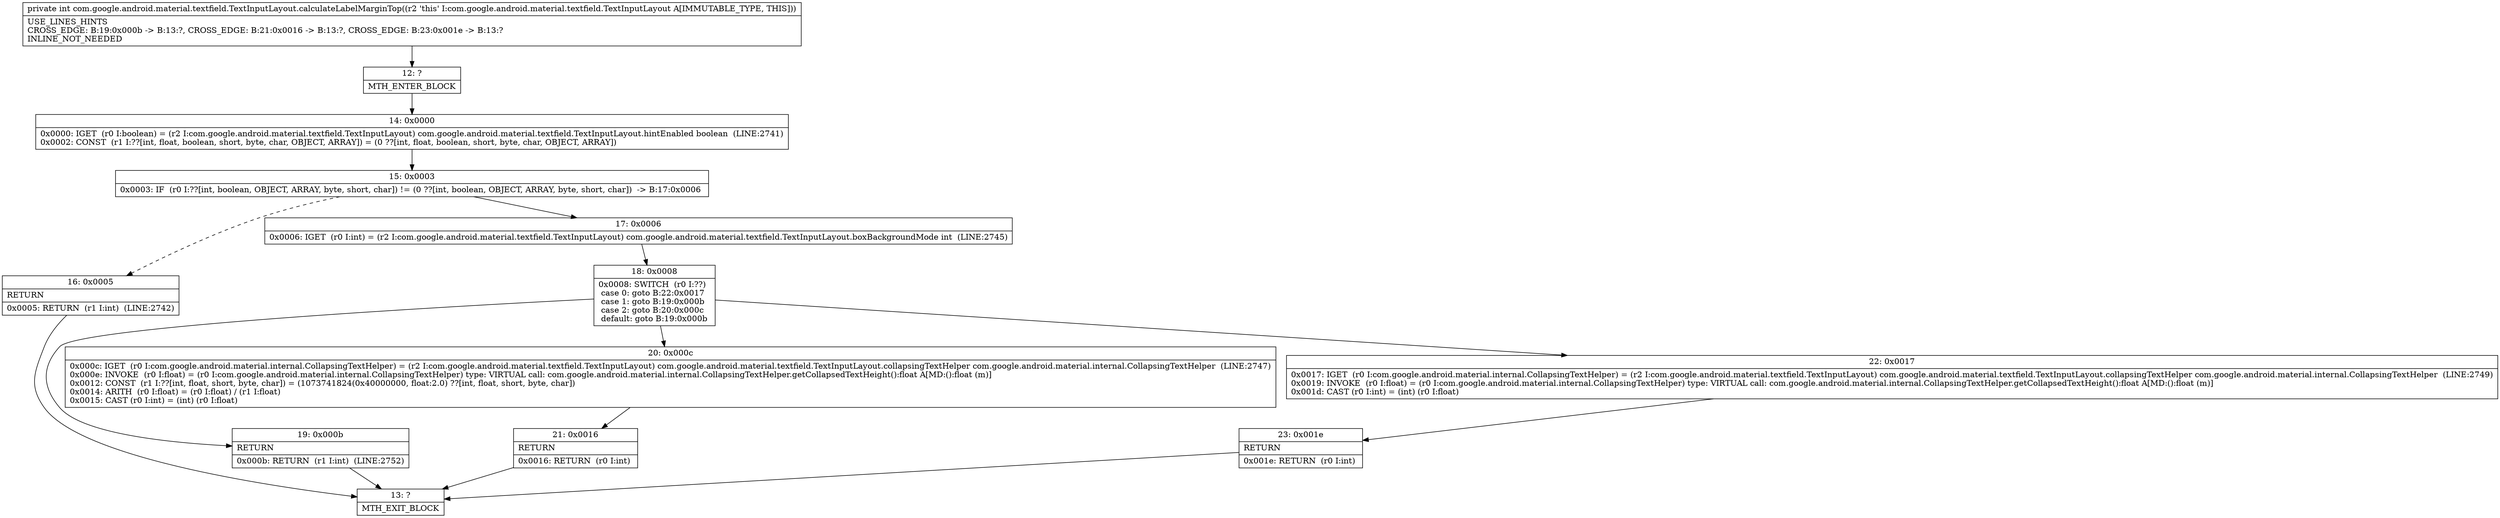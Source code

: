 digraph "CFG forcom.google.android.material.textfield.TextInputLayout.calculateLabelMarginTop()I" {
Node_12 [shape=record,label="{12\:\ ?|MTH_ENTER_BLOCK\l}"];
Node_14 [shape=record,label="{14\:\ 0x0000|0x0000: IGET  (r0 I:boolean) = (r2 I:com.google.android.material.textfield.TextInputLayout) com.google.android.material.textfield.TextInputLayout.hintEnabled boolean  (LINE:2741)\l0x0002: CONST  (r1 I:??[int, float, boolean, short, byte, char, OBJECT, ARRAY]) = (0 ??[int, float, boolean, short, byte, char, OBJECT, ARRAY]) \l}"];
Node_15 [shape=record,label="{15\:\ 0x0003|0x0003: IF  (r0 I:??[int, boolean, OBJECT, ARRAY, byte, short, char]) != (0 ??[int, boolean, OBJECT, ARRAY, byte, short, char])  \-\> B:17:0x0006 \l}"];
Node_16 [shape=record,label="{16\:\ 0x0005|RETURN\l|0x0005: RETURN  (r1 I:int)  (LINE:2742)\l}"];
Node_13 [shape=record,label="{13\:\ ?|MTH_EXIT_BLOCK\l}"];
Node_17 [shape=record,label="{17\:\ 0x0006|0x0006: IGET  (r0 I:int) = (r2 I:com.google.android.material.textfield.TextInputLayout) com.google.android.material.textfield.TextInputLayout.boxBackgroundMode int  (LINE:2745)\l}"];
Node_18 [shape=record,label="{18\:\ 0x0008|0x0008: SWITCH  (r0 I:??)\l case 0: goto B:22:0x0017\l case 1: goto B:19:0x000b\l case 2: goto B:20:0x000c\l default: goto B:19:0x000b \l}"];
Node_19 [shape=record,label="{19\:\ 0x000b|RETURN\l|0x000b: RETURN  (r1 I:int)  (LINE:2752)\l}"];
Node_20 [shape=record,label="{20\:\ 0x000c|0x000c: IGET  (r0 I:com.google.android.material.internal.CollapsingTextHelper) = (r2 I:com.google.android.material.textfield.TextInputLayout) com.google.android.material.textfield.TextInputLayout.collapsingTextHelper com.google.android.material.internal.CollapsingTextHelper  (LINE:2747)\l0x000e: INVOKE  (r0 I:float) = (r0 I:com.google.android.material.internal.CollapsingTextHelper) type: VIRTUAL call: com.google.android.material.internal.CollapsingTextHelper.getCollapsedTextHeight():float A[MD:():float (m)]\l0x0012: CONST  (r1 I:??[int, float, short, byte, char]) = (1073741824(0x40000000, float:2.0) ??[int, float, short, byte, char]) \l0x0014: ARITH  (r0 I:float) = (r0 I:float) \/ (r1 I:float) \l0x0015: CAST (r0 I:int) = (int) (r0 I:float) \l}"];
Node_21 [shape=record,label="{21\:\ 0x0016|RETURN\l|0x0016: RETURN  (r0 I:int) \l}"];
Node_22 [shape=record,label="{22\:\ 0x0017|0x0017: IGET  (r0 I:com.google.android.material.internal.CollapsingTextHelper) = (r2 I:com.google.android.material.textfield.TextInputLayout) com.google.android.material.textfield.TextInputLayout.collapsingTextHelper com.google.android.material.internal.CollapsingTextHelper  (LINE:2749)\l0x0019: INVOKE  (r0 I:float) = (r0 I:com.google.android.material.internal.CollapsingTextHelper) type: VIRTUAL call: com.google.android.material.internal.CollapsingTextHelper.getCollapsedTextHeight():float A[MD:():float (m)]\l0x001d: CAST (r0 I:int) = (int) (r0 I:float) \l}"];
Node_23 [shape=record,label="{23\:\ 0x001e|RETURN\l|0x001e: RETURN  (r0 I:int) \l}"];
MethodNode[shape=record,label="{private int com.google.android.material.textfield.TextInputLayout.calculateLabelMarginTop((r2 'this' I:com.google.android.material.textfield.TextInputLayout A[IMMUTABLE_TYPE, THIS]))  | USE_LINES_HINTS\lCROSS_EDGE: B:19:0x000b \-\> B:13:?, CROSS_EDGE: B:21:0x0016 \-\> B:13:?, CROSS_EDGE: B:23:0x001e \-\> B:13:?\lINLINE_NOT_NEEDED\l}"];
MethodNode -> Node_12;Node_12 -> Node_14;
Node_14 -> Node_15;
Node_15 -> Node_16[style=dashed];
Node_15 -> Node_17;
Node_16 -> Node_13;
Node_17 -> Node_18;
Node_18 -> Node_19;
Node_18 -> Node_20;
Node_18 -> Node_22;
Node_19 -> Node_13;
Node_20 -> Node_21;
Node_21 -> Node_13;
Node_22 -> Node_23;
Node_23 -> Node_13;
}

